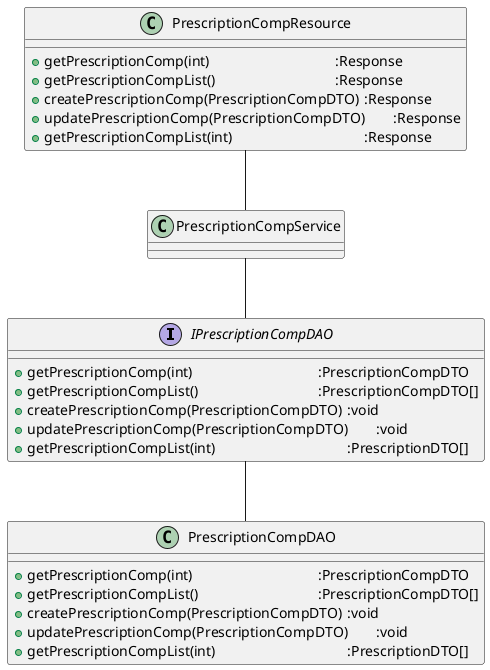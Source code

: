 @startuml
    interface "IPrescriptionCompDAO" as iprcdao {
        + getPrescriptionComp(int)\t\t\t\t\t:PrescriptionCompDTO
        + getPrescriptionCompList()\t\t\t\t\t:PrescriptionCompDTO[]
        + createPrescriptionComp(PrescriptionCompDTO)\t:void
        + updatePrescriptionComp(PrescriptionCompDTO)\t:void
        + getPrescriptionCompList(int)\t\t\t\t\t:PrescriptionDTO[]
    }
    class "PrescriptionCompDAO" as prcdao {
        + getPrescriptionComp(int)\t\t\t\t\t:PrescriptionCompDTO
        + getPrescriptionCompList()\t\t\t\t\t:PrescriptionCompDTO[]
        + createPrescriptionComp(PrescriptionCompDTO)\t:void
        + updatePrescriptionComp(PrescriptionCompDTO)\t:void
        + getPrescriptionCompList(int)\t\t\t\t\t:PrescriptionDTO[]
    }
    class "PrescriptionCompService" as prcser {
    }
    class "PrescriptionCompResource" as prcres {
        + getPrescriptionComp(int)\t\t\t\t\t:Response
        + getPrescriptionCompList()\t\t\t\t\t:Response
        + createPrescriptionComp(PrescriptionCompDTO)\t:Response
        + updatePrescriptionComp(PrescriptionCompDTO)\t:Response
        + getPrescriptionCompList(int)\t\t\t\t\t:Response
    }
prcres -d- prcser
iprcdao -d- prcdao
iprcdao -u- prcser

@enduml
